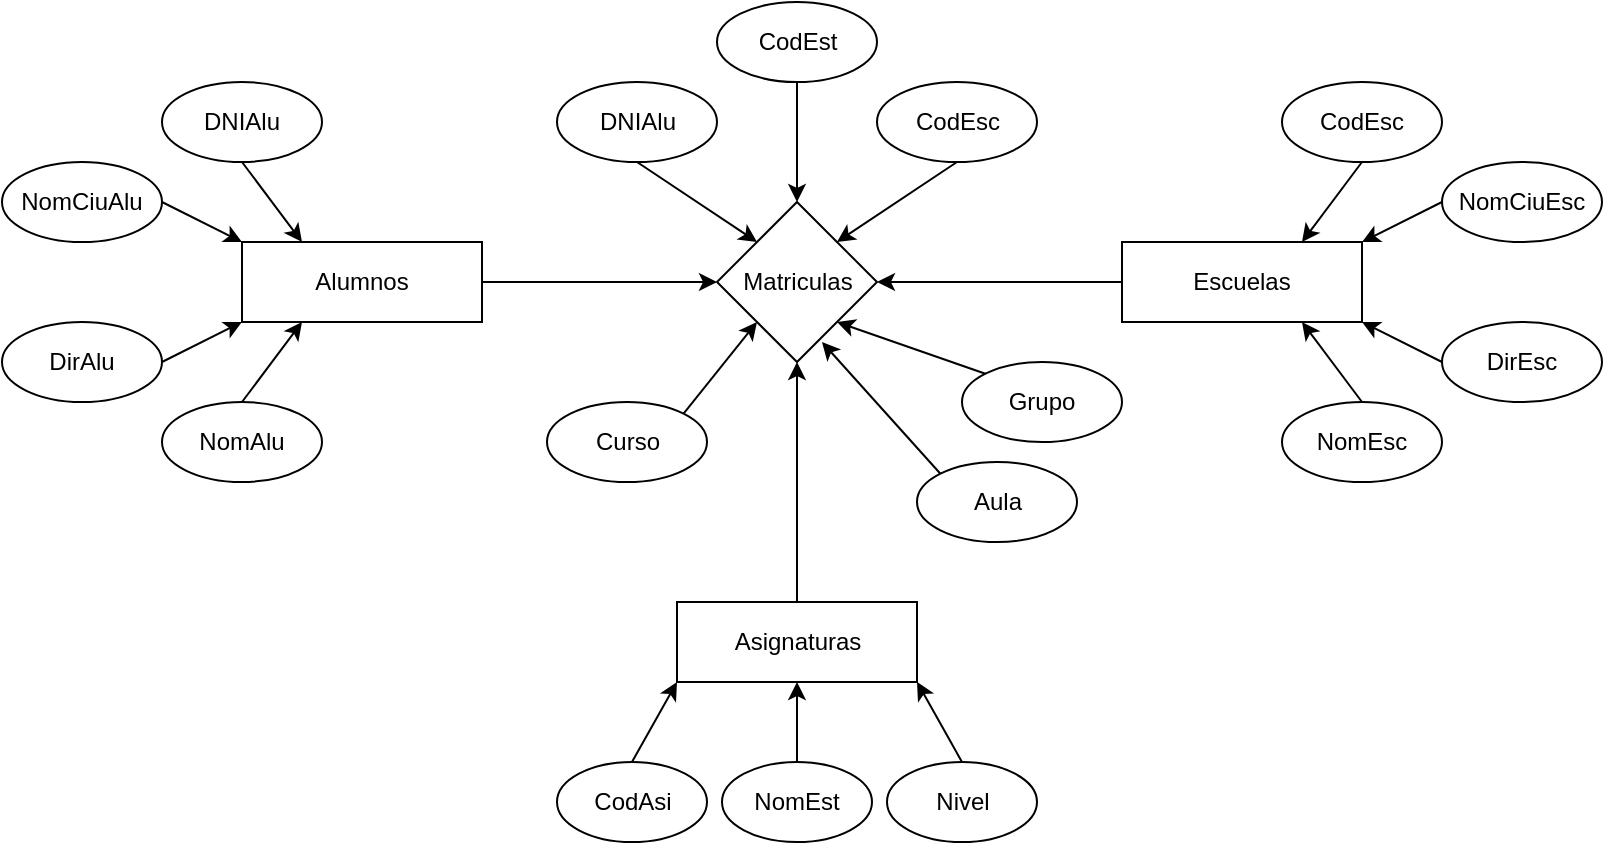 <mxfile version="26.0.11">
  <diagram id="iBoVgM_BSR-A7u7Vb_Cl" name="Page-1">
    <mxGraphModel dx="1434" dy="1846" grid="1" gridSize="10" guides="1" tooltips="1" connect="1" arrows="1" fold="1" page="1" pageScale="1" pageWidth="850" pageHeight="1100" math="0" shadow="0">
      <root>
        <mxCell id="0" />
        <mxCell id="1" parent="0" />
        <mxCell id="_vAE2yXoMwBNLnV8YjzG-1" value="Alumnos" style="rounded=0;whiteSpace=wrap;html=1;" parent="1" vertex="1">
          <mxGeometry x="120" y="40" width="120" height="40" as="geometry" />
        </mxCell>
        <mxCell id="_vAE2yXoMwBNLnV8YjzG-2" value="DNIAlu" style="ellipse;whiteSpace=wrap;html=1;" parent="1" vertex="1">
          <mxGeometry x="80" y="-40" width="80" height="40" as="geometry" />
        </mxCell>
        <mxCell id="_vAE2yXoMwBNLnV8YjzG-3" value="" style="endArrow=classic;html=1;rounded=0;exitX=0.5;exitY=1;exitDx=0;exitDy=0;entryX=0.25;entryY=0;entryDx=0;entryDy=0;" parent="1" source="_vAE2yXoMwBNLnV8YjzG-2" target="_vAE2yXoMwBNLnV8YjzG-1" edge="1">
          <mxGeometry width="50" height="50" relative="1" as="geometry">
            <mxPoint x="520" y="410" as="sourcePoint" />
            <mxPoint x="570" y="360" as="targetPoint" />
          </mxGeometry>
        </mxCell>
        <mxCell id="_vAE2yXoMwBNLnV8YjzG-4" value="Escuelas" style="rounded=0;whiteSpace=wrap;html=1;" parent="1" vertex="1">
          <mxGeometry x="560" y="40" width="120" height="40" as="geometry" />
        </mxCell>
        <mxCell id="_vAE2yXoMwBNLnV8YjzG-5" value="CodEsc" style="ellipse;whiteSpace=wrap;html=1;" parent="1" vertex="1">
          <mxGeometry x="640" y="-40" width="80" height="40" as="geometry" />
        </mxCell>
        <mxCell id="_vAE2yXoMwBNLnV8YjzG-6" value="" style="endArrow=classic;html=1;rounded=0;exitX=0.5;exitY=1;exitDx=0;exitDy=0;entryX=0.75;entryY=0;entryDx=0;entryDy=0;" parent="1" source="_vAE2yXoMwBNLnV8YjzG-5" target="_vAE2yXoMwBNLnV8YjzG-4" edge="1">
          <mxGeometry width="50" height="50" relative="1" as="geometry">
            <mxPoint x="-15" y="520" as="sourcePoint" />
            <mxPoint x="10" y="570" as="targetPoint" />
          </mxGeometry>
        </mxCell>
        <mxCell id="_vAE2yXoMwBNLnV8YjzG-8" value="Asignaturas" style="rounded=0;whiteSpace=wrap;html=1;" parent="1" vertex="1">
          <mxGeometry x="337.5" y="220" width="120" height="40" as="geometry" />
        </mxCell>
        <mxCell id="_vAE2yXoMwBNLnV8YjzG-9" value="CodAsi" style="ellipse;whiteSpace=wrap;html=1;" parent="1" vertex="1">
          <mxGeometry x="277.5" y="300" width="75" height="40" as="geometry" />
        </mxCell>
        <mxCell id="_vAE2yXoMwBNLnV8YjzG-10" value="" style="endArrow=classic;html=1;rounded=0;exitX=0.5;exitY=0;exitDx=0;exitDy=0;entryX=0;entryY=1;entryDx=0;entryDy=0;" parent="1" source="_vAE2yXoMwBNLnV8YjzG-9" target="_vAE2yXoMwBNLnV8YjzG-8" edge="1">
          <mxGeometry width="50" height="50" relative="1" as="geometry">
            <mxPoint x="300" y="290" as="sourcePoint" />
            <mxPoint x="-92.5" y="940" as="targetPoint" />
          </mxGeometry>
        </mxCell>
        <mxCell id="_vAE2yXoMwBNLnV8YjzG-17" value="Nom&lt;span style=&quot;background-color: transparent; color: light-dark(rgb(0, 0, 0), rgb(255, 255, 255));&quot;&gt;CiuAlu&lt;/span&gt;" style="ellipse;whiteSpace=wrap;html=1;" parent="1" vertex="1">
          <mxGeometry width="80" height="40" as="geometry" />
        </mxCell>
        <mxCell id="_vAE2yXoMwBNLnV8YjzG-18" value="" style="endArrow=classic;html=1;rounded=0;exitX=1;exitY=0.5;exitDx=0;exitDy=0;entryX=0;entryY=0;entryDx=0;entryDy=0;" parent="1" source="_vAE2yXoMwBNLnV8YjzG-17" target="_vAE2yXoMwBNLnV8YjzG-1" edge="1">
          <mxGeometry width="50" height="50" relative="1" as="geometry">
            <mxPoint x="500" y="-170" as="sourcePoint" />
            <mxPoint x="110" y="40" as="targetPoint" />
          </mxGeometry>
        </mxCell>
        <mxCell id="_vAE2yXoMwBNLnV8YjzG-22" value="NomAlu" style="ellipse;whiteSpace=wrap;html=1;" parent="1" vertex="1">
          <mxGeometry x="80" y="120" width="80" height="40" as="geometry" />
        </mxCell>
        <mxCell id="_vAE2yXoMwBNLnV8YjzG-23" value="" style="endArrow=classic;html=1;rounded=0;exitX=0.5;exitY=0;exitDx=0;exitDy=0;entryX=0.25;entryY=1;entryDx=0;entryDy=0;" parent="1" source="_vAE2yXoMwBNLnV8YjzG-22" target="_vAE2yXoMwBNLnV8YjzG-1" edge="1">
          <mxGeometry width="50" height="50" relative="1" as="geometry">
            <mxPoint x="330" y="10" as="sourcePoint" />
            <mxPoint x="370" y="50" as="targetPoint" />
          </mxGeometry>
        </mxCell>
        <mxCell id="_vAE2yXoMwBNLnV8YjzG-24" value="DirAlu" style="ellipse;whiteSpace=wrap;html=1;" parent="1" vertex="1">
          <mxGeometry y="80" width="80" height="40" as="geometry" />
        </mxCell>
        <mxCell id="_vAE2yXoMwBNLnV8YjzG-25" value="" style="endArrow=classic;html=1;rounded=0;entryX=0;entryY=1;entryDx=0;entryDy=0;exitX=1;exitY=0.5;exitDx=0;exitDy=0;" parent="1" source="_vAE2yXoMwBNLnV8YjzG-24" target="_vAE2yXoMwBNLnV8YjzG-1" edge="1">
          <mxGeometry width="50" height="50" relative="1" as="geometry">
            <mxPoint x="120" y="60" as="sourcePoint" />
            <mxPoint x="460" y="-150" as="targetPoint" />
          </mxGeometry>
        </mxCell>
        <mxCell id="_vAE2yXoMwBNLnV8YjzG-26" value="NomEsc" style="ellipse;whiteSpace=wrap;html=1;" parent="1" vertex="1">
          <mxGeometry x="640" y="120" width="80" height="40" as="geometry" />
        </mxCell>
        <mxCell id="_vAE2yXoMwBNLnV8YjzG-27" value="" style="endArrow=classic;html=1;rounded=0;exitX=0.5;exitY=0;exitDx=0;exitDy=0;entryX=0.75;entryY=1;entryDx=0;entryDy=0;" parent="1" source="_vAE2yXoMwBNLnV8YjzG-26" target="_vAE2yXoMwBNLnV8YjzG-4" edge="1">
          <mxGeometry width="50" height="50" relative="1" as="geometry">
            <mxPoint x="90" y="130" as="sourcePoint" />
            <mxPoint x="130" y="90" as="targetPoint" />
          </mxGeometry>
        </mxCell>
        <mxCell id="_vAE2yXoMwBNLnV8YjzG-28" value="NomEst" style="ellipse;whiteSpace=wrap;html=1;" parent="1" vertex="1">
          <mxGeometry x="360" y="300" width="75" height="40" as="geometry" />
        </mxCell>
        <mxCell id="_vAE2yXoMwBNLnV8YjzG-29" value="" style="endArrow=classic;html=1;rounded=0;exitX=0.5;exitY=0;exitDx=0;exitDy=0;entryX=0.5;entryY=1;entryDx=0;entryDy=0;" parent="1" source="_vAE2yXoMwBNLnV8YjzG-28" target="_vAE2yXoMwBNLnV8YjzG-8" edge="1">
          <mxGeometry width="50" height="50" relative="1" as="geometry">
            <mxPoint x="142.5" y="385" as="sourcePoint" />
            <mxPoint x="142.5" y="515" as="targetPoint" />
          </mxGeometry>
        </mxCell>
        <mxCell id="_vAE2yXoMwBNLnV8YjzG-30" value="Matriculas" style="rhombus;whiteSpace=wrap;html=1;" parent="1" vertex="1">
          <mxGeometry x="357.5" y="20" width="80" height="80" as="geometry" />
        </mxCell>
        <mxCell id="_vAE2yXoMwBNLnV8YjzG-31" value="Nivel" style="ellipse;whiteSpace=wrap;html=1;" parent="1" vertex="1">
          <mxGeometry x="442.5" y="300" width="75" height="40" as="geometry" />
        </mxCell>
        <mxCell id="_vAE2yXoMwBNLnV8YjzG-34" value="" style="endArrow=classic;html=1;rounded=0;exitX=0.5;exitY=0;exitDx=0;exitDy=0;entryX=0.5;entryY=1;entryDx=0;entryDy=0;" parent="1" source="_vAE2yXoMwBNLnV8YjzG-8" target="_vAE2yXoMwBNLnV8YjzG-30" edge="1">
          <mxGeometry width="50" height="50" relative="1" as="geometry">
            <mxPoint x="450" y="290" as="sourcePoint" />
            <mxPoint x="367.5" y="290" as="targetPoint" />
          </mxGeometry>
        </mxCell>
        <mxCell id="_vAE2yXoMwBNLnV8YjzG-35" value="Grupo" style="ellipse;whiteSpace=wrap;html=1;" parent="1" vertex="1">
          <mxGeometry x="480" y="100" width="80" height="40" as="geometry" />
        </mxCell>
        <mxCell id="_vAE2yXoMwBNLnV8YjzG-37" value="Aula" style="ellipse;whiteSpace=wrap;html=1;" parent="1" vertex="1">
          <mxGeometry x="457.5" y="150" width="80" height="40" as="geometry" />
        </mxCell>
        <mxCell id="_vAE2yXoMwBNLnV8YjzG-38" value="Curso" style="ellipse;whiteSpace=wrap;html=1;" parent="1" vertex="1">
          <mxGeometry x="272.5" y="120" width="80" height="40" as="geometry" />
        </mxCell>
        <mxCell id="ZxtDWUGaORyGt7M1l14Z-1" value="DirEsc" style="ellipse;whiteSpace=wrap;html=1;" parent="1" vertex="1">
          <mxGeometry x="720" y="80" width="80" height="40" as="geometry" />
        </mxCell>
        <mxCell id="ZxtDWUGaORyGt7M1l14Z-2" value="" style="endArrow=classic;html=1;rounded=0;entryX=1;entryY=1;entryDx=0;entryDy=0;exitX=0;exitY=0.5;exitDx=0;exitDy=0;" parent="1" source="ZxtDWUGaORyGt7M1l14Z-1" target="_vAE2yXoMwBNLnV8YjzG-4" edge="1">
          <mxGeometry width="50" height="50" relative="1" as="geometry">
            <mxPoint x="90" y="70" as="sourcePoint" />
            <mxPoint x="130" y="70" as="targetPoint" />
          </mxGeometry>
        </mxCell>
        <mxCell id="ZxtDWUGaORyGt7M1l14Z-3" value="Nom&lt;span style=&quot;background-color: transparent; color: light-dark(rgb(0, 0, 0), rgb(255, 255, 255));&quot;&gt;CiuEsc&lt;/span&gt;" style="ellipse;whiteSpace=wrap;html=1;" parent="1" vertex="1">
          <mxGeometry x="720" width="80" height="40" as="geometry" />
        </mxCell>
        <mxCell id="ZxtDWUGaORyGt7M1l14Z-4" value="" style="endArrow=classic;html=1;rounded=0;exitX=0;exitY=0.5;exitDx=0;exitDy=0;entryX=1;entryY=0;entryDx=0;entryDy=0;" parent="1" source="ZxtDWUGaORyGt7M1l14Z-3" target="_vAE2yXoMwBNLnV8YjzG-4" edge="1">
          <mxGeometry width="50" height="50" relative="1" as="geometry">
            <mxPoint x="90" y="10" as="sourcePoint" />
            <mxPoint x="570" y="-10" as="targetPoint" />
          </mxGeometry>
        </mxCell>
        <mxCell id="ZxtDWUGaORyGt7M1l14Z-7" value="" style="endArrow=classic;html=1;rounded=0;entryX=0;entryY=0.5;entryDx=0;entryDy=0;exitX=1;exitY=0.5;exitDx=0;exitDy=0;" parent="1" source="_vAE2yXoMwBNLnV8YjzG-1" target="_vAE2yXoMwBNLnV8YjzG-30" edge="1">
          <mxGeometry width="50" height="50" relative="1" as="geometry">
            <mxPoint x="290" y="60" as="sourcePoint" />
            <mxPoint x="550" y="200" as="targetPoint" />
          </mxGeometry>
        </mxCell>
        <mxCell id="ZxtDWUGaORyGt7M1l14Z-8" value="" style="endArrow=classic;html=1;rounded=0;entryX=1;entryY=0.5;entryDx=0;entryDy=0;exitX=0;exitY=0.5;exitDx=0;exitDy=0;" parent="1" source="_vAE2yXoMwBNLnV8YjzG-4" target="_vAE2yXoMwBNLnV8YjzG-30" edge="1">
          <mxGeometry width="50" height="50" relative="1" as="geometry">
            <mxPoint x="290" y="70" as="sourcePoint" />
            <mxPoint x="368" y="70" as="targetPoint" />
          </mxGeometry>
        </mxCell>
        <mxCell id="ZxtDWUGaORyGt7M1l14Z-9" value="" style="endArrow=classic;html=1;rounded=0;exitX=0.5;exitY=0;exitDx=0;exitDy=0;entryX=1;entryY=1;entryDx=0;entryDy=0;" parent="1" source="_vAE2yXoMwBNLnV8YjzG-31" target="_vAE2yXoMwBNLnV8YjzG-8" edge="1">
          <mxGeometry width="50" height="50" relative="1" as="geometry">
            <mxPoint x="270" y="230" as="sourcePoint" />
            <mxPoint x="350" y="30" as="targetPoint" />
          </mxGeometry>
        </mxCell>
        <mxCell id="ZxtDWUGaORyGt7M1l14Z-10" value="" style="endArrow=classic;html=1;rounded=0;exitX=0;exitY=0;exitDx=0;exitDy=0;entryX=1;entryY=1;entryDx=0;entryDy=0;" parent="1" source="_vAE2yXoMwBNLnV8YjzG-35" target="_vAE2yXoMwBNLnV8YjzG-30" edge="1">
          <mxGeometry width="50" height="50" relative="1" as="geometry">
            <mxPoint x="330" y="10" as="sourcePoint" />
            <mxPoint x="460" y="30" as="targetPoint" />
          </mxGeometry>
        </mxCell>
        <mxCell id="ZxtDWUGaORyGt7M1l14Z-11" value="" style="endArrow=classic;html=1;rounded=0;exitX=1;exitY=0;exitDx=0;exitDy=0;entryX=0;entryY=1;entryDx=0;entryDy=0;" parent="1" source="_vAE2yXoMwBNLnV8YjzG-38" target="_vAE2yXoMwBNLnV8YjzG-30" edge="1">
          <mxGeometry width="50" height="50" relative="1" as="geometry">
            <mxPoint x="330" y="10" as="sourcePoint" />
            <mxPoint x="387" y="90" as="targetPoint" />
          </mxGeometry>
        </mxCell>
        <mxCell id="ZxtDWUGaORyGt7M1l14Z-12" value="" style="endArrow=classic;html=1;rounded=0;exitX=0;exitY=0;exitDx=0;exitDy=0;entryX=0.656;entryY=0.875;entryDx=0;entryDy=0;entryPerimeter=0;" parent="1" source="_vAE2yXoMwBNLnV8YjzG-37" target="_vAE2yXoMwBNLnV8YjzG-30" edge="1">
          <mxGeometry width="50" height="50" relative="1" as="geometry">
            <mxPoint x="368" y="-40" as="sourcePoint" />
            <mxPoint x="450" y="140" as="targetPoint" />
          </mxGeometry>
        </mxCell>
        <mxCell id="ZxtDWUGaORyGt7M1l14Z-13" value="DNIAlu" style="ellipse;whiteSpace=wrap;html=1;" parent="1" vertex="1">
          <mxGeometry x="277.5" y="-40" width="80" height="40" as="geometry" />
        </mxCell>
        <mxCell id="ZxtDWUGaORyGt7M1l14Z-14" value="CodEst" style="ellipse;whiteSpace=wrap;html=1;" parent="1" vertex="1">
          <mxGeometry x="357.5" y="-80" width="80" height="40" as="geometry" />
        </mxCell>
        <mxCell id="ZxtDWUGaORyGt7M1l14Z-15" value="CodEsc" style="ellipse;whiteSpace=wrap;html=1;" parent="1" vertex="1">
          <mxGeometry x="437.5" y="-40" width="80" height="40" as="geometry" />
        </mxCell>
        <mxCell id="ZxtDWUGaORyGt7M1l14Z-16" value="" style="endArrow=classic;html=1;rounded=0;entryX=0;entryY=0;entryDx=0;entryDy=0;exitX=0.5;exitY=1;exitDx=0;exitDy=0;" parent="1" source="ZxtDWUGaORyGt7M1l14Z-13" target="_vAE2yXoMwBNLnV8YjzG-30" edge="1">
          <mxGeometry width="50" height="50" relative="1" as="geometry">
            <mxPoint x="250" y="70" as="sourcePoint" />
            <mxPoint x="368" y="70" as="targetPoint" />
          </mxGeometry>
        </mxCell>
        <mxCell id="ZxtDWUGaORyGt7M1l14Z-17" value="" style="endArrow=classic;html=1;rounded=0;entryX=1;entryY=0;entryDx=0;entryDy=0;exitX=0.5;exitY=1;exitDx=0;exitDy=0;" parent="1" source="ZxtDWUGaORyGt7M1l14Z-15" target="_vAE2yXoMwBNLnV8YjzG-30" edge="1">
          <mxGeometry width="50" height="50" relative="1" as="geometry">
            <mxPoint x="328" y="10" as="sourcePoint" />
            <mxPoint x="388" y="50" as="targetPoint" />
          </mxGeometry>
        </mxCell>
        <mxCell id="ZxtDWUGaORyGt7M1l14Z-18" value="" style="endArrow=classic;html=1;rounded=0;entryX=0.5;entryY=0;entryDx=0;entryDy=0;exitX=0.5;exitY=1;exitDx=0;exitDy=0;" parent="1" source="ZxtDWUGaORyGt7M1l14Z-14" target="_vAE2yXoMwBNLnV8YjzG-30" edge="1">
          <mxGeometry width="50" height="50" relative="1" as="geometry">
            <mxPoint x="488" y="10" as="sourcePoint" />
            <mxPoint x="428" y="50" as="targetPoint" />
          </mxGeometry>
        </mxCell>
      </root>
    </mxGraphModel>
  </diagram>
</mxfile>
